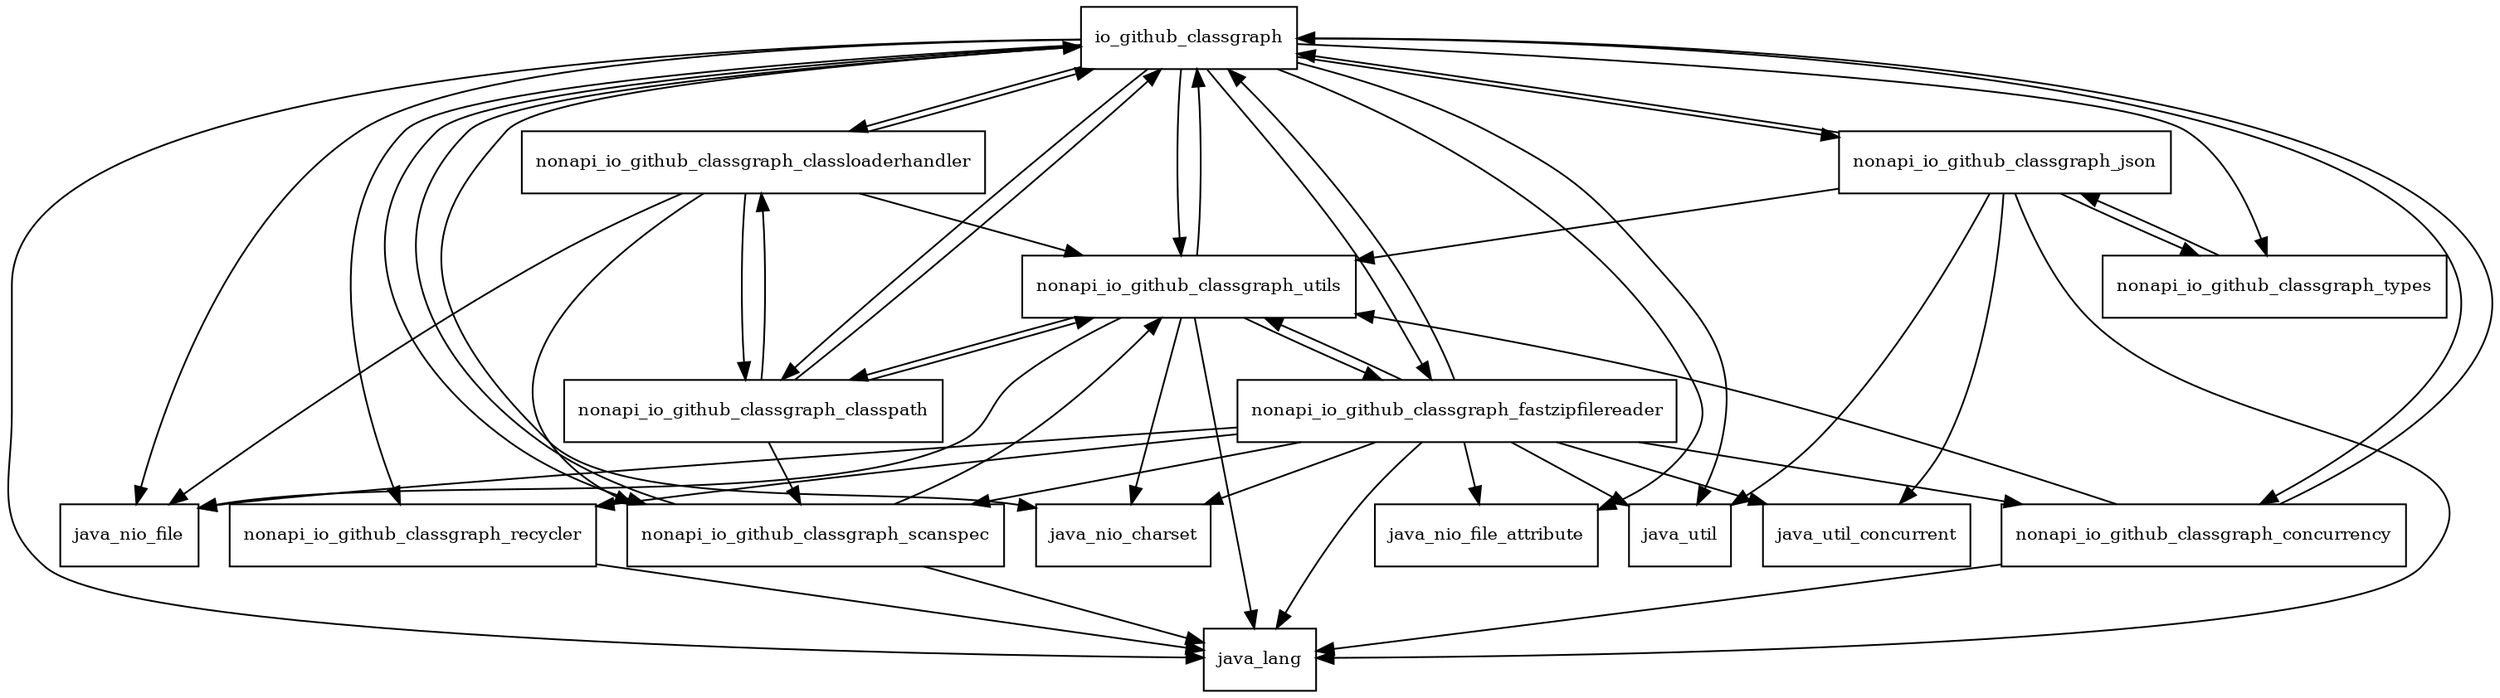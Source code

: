 digraph classgraph_4_8_46_package_dependencies {
  node [shape = box, fontsize=10.0];
  io_github_classgraph -> java_lang;
  io_github_classgraph -> java_nio_charset;
  io_github_classgraph -> java_nio_file;
  io_github_classgraph -> java_nio_file_attribute;
  io_github_classgraph -> java_util;
  io_github_classgraph -> nonapi_io_github_classgraph_classloaderhandler;
  io_github_classgraph -> nonapi_io_github_classgraph_classpath;
  io_github_classgraph -> nonapi_io_github_classgraph_concurrency;
  io_github_classgraph -> nonapi_io_github_classgraph_fastzipfilereader;
  io_github_classgraph -> nonapi_io_github_classgraph_json;
  io_github_classgraph -> nonapi_io_github_classgraph_recycler;
  io_github_classgraph -> nonapi_io_github_classgraph_scanspec;
  io_github_classgraph -> nonapi_io_github_classgraph_types;
  io_github_classgraph -> nonapi_io_github_classgraph_utils;
  nonapi_io_github_classgraph_classloaderhandler -> io_github_classgraph;
  nonapi_io_github_classgraph_classloaderhandler -> java_nio_file;
  nonapi_io_github_classgraph_classloaderhandler -> nonapi_io_github_classgraph_classpath;
  nonapi_io_github_classgraph_classloaderhandler -> nonapi_io_github_classgraph_scanspec;
  nonapi_io_github_classgraph_classloaderhandler -> nonapi_io_github_classgraph_utils;
  nonapi_io_github_classgraph_classpath -> io_github_classgraph;
  nonapi_io_github_classgraph_classpath -> nonapi_io_github_classgraph_classloaderhandler;
  nonapi_io_github_classgraph_classpath -> nonapi_io_github_classgraph_scanspec;
  nonapi_io_github_classgraph_classpath -> nonapi_io_github_classgraph_utils;
  nonapi_io_github_classgraph_concurrency -> io_github_classgraph;
  nonapi_io_github_classgraph_concurrency -> java_lang;
  nonapi_io_github_classgraph_concurrency -> nonapi_io_github_classgraph_utils;
  nonapi_io_github_classgraph_fastzipfilereader -> io_github_classgraph;
  nonapi_io_github_classgraph_fastzipfilereader -> java_lang;
  nonapi_io_github_classgraph_fastzipfilereader -> java_nio_charset;
  nonapi_io_github_classgraph_fastzipfilereader -> java_nio_file;
  nonapi_io_github_classgraph_fastzipfilereader -> java_nio_file_attribute;
  nonapi_io_github_classgraph_fastzipfilereader -> java_util;
  nonapi_io_github_classgraph_fastzipfilereader -> java_util_concurrent;
  nonapi_io_github_classgraph_fastzipfilereader -> nonapi_io_github_classgraph_concurrency;
  nonapi_io_github_classgraph_fastzipfilereader -> nonapi_io_github_classgraph_recycler;
  nonapi_io_github_classgraph_fastzipfilereader -> nonapi_io_github_classgraph_scanspec;
  nonapi_io_github_classgraph_fastzipfilereader -> nonapi_io_github_classgraph_utils;
  nonapi_io_github_classgraph_json -> io_github_classgraph;
  nonapi_io_github_classgraph_json -> java_lang;
  nonapi_io_github_classgraph_json -> java_util;
  nonapi_io_github_classgraph_json -> java_util_concurrent;
  nonapi_io_github_classgraph_json -> nonapi_io_github_classgraph_types;
  nonapi_io_github_classgraph_json -> nonapi_io_github_classgraph_utils;
  nonapi_io_github_classgraph_recycler -> java_lang;
  nonapi_io_github_classgraph_scanspec -> io_github_classgraph;
  nonapi_io_github_classgraph_scanspec -> java_lang;
  nonapi_io_github_classgraph_scanspec -> nonapi_io_github_classgraph_utils;
  nonapi_io_github_classgraph_types -> nonapi_io_github_classgraph_json;
  nonapi_io_github_classgraph_utils -> io_github_classgraph;
  nonapi_io_github_classgraph_utils -> java_lang;
  nonapi_io_github_classgraph_utils -> java_nio_charset;
  nonapi_io_github_classgraph_utils -> java_nio_file;
  nonapi_io_github_classgraph_utils -> nonapi_io_github_classgraph_classpath;
  nonapi_io_github_classgraph_utils -> nonapi_io_github_classgraph_fastzipfilereader;
}
